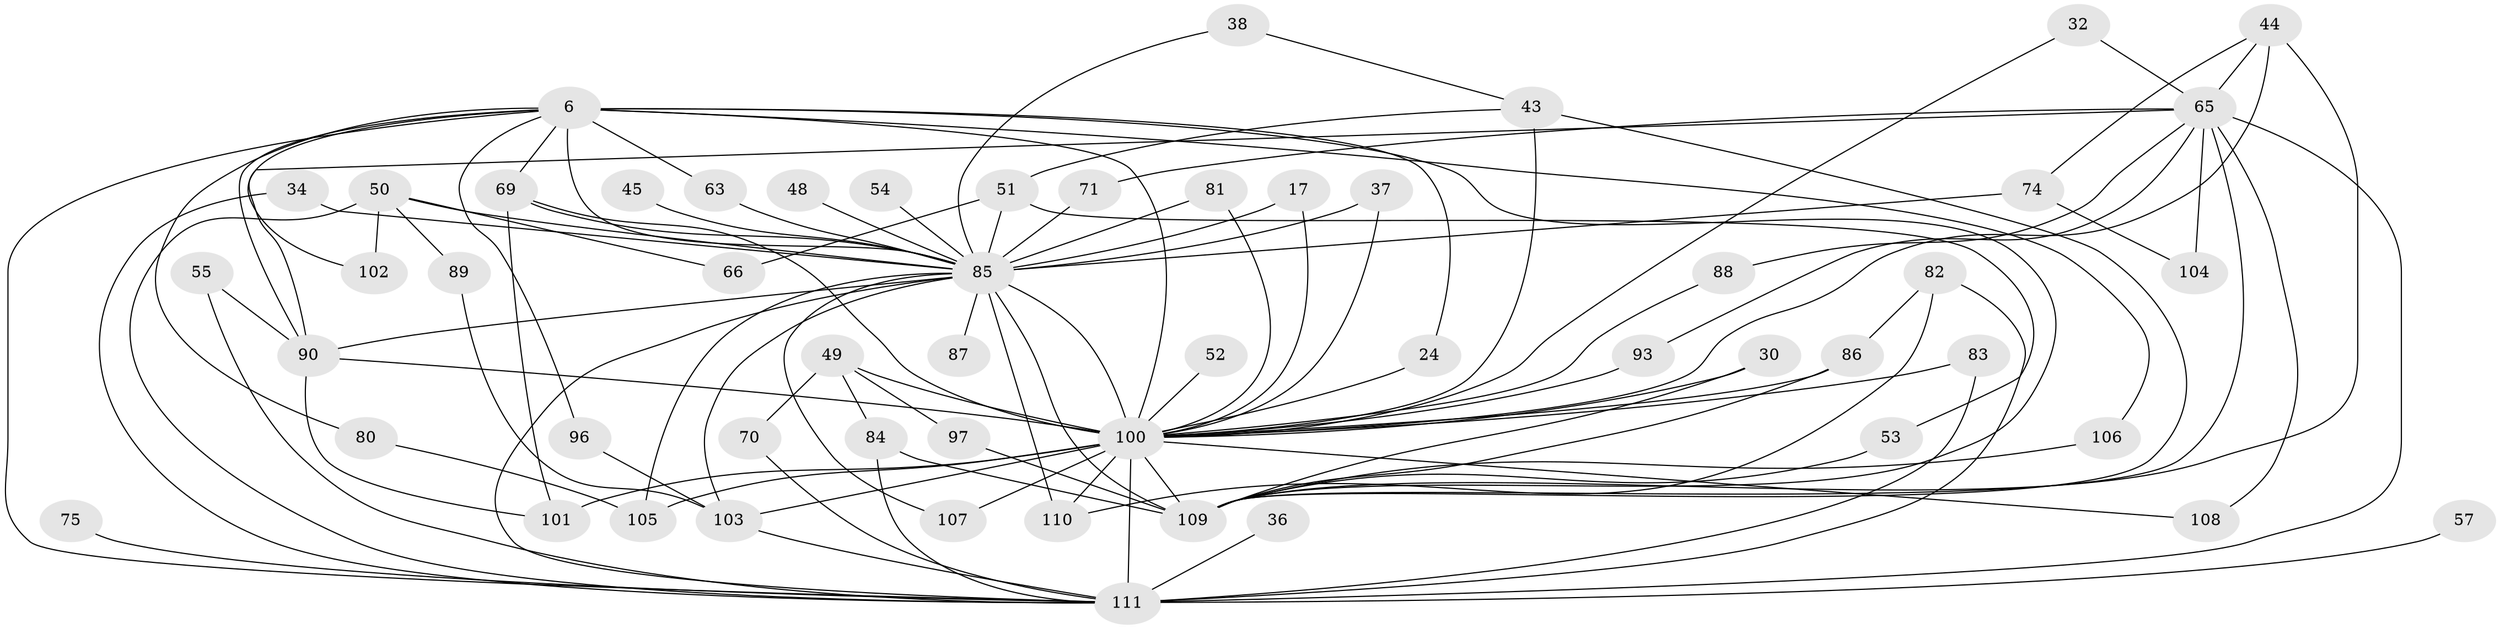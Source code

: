 // original degree distribution, {19: 0.009009009009009009, 21: 0.009009009009009009, 13: 0.009009009009009009, 18: 0.018018018018018018, 22: 0.009009009009009009, 14: 0.009009009009009009, 20: 0.009009009009009009, 32: 0.009009009009009009, 28: 0.009009009009009009, 4: 0.13513513513513514, 10: 0.009009009009009009, 5: 0.06306306306306306, 2: 0.5495495495495496, 3: 0.13513513513513514, 11: 0.009009009009009009, 6: 0.009009009009009009}
// Generated by graph-tools (version 1.1) at 2025/45/03/09/25 04:45:32]
// undirected, 55 vertices, 108 edges
graph export_dot {
graph [start="1"]
  node [color=gray90,style=filled];
  6 [super="+3"];
  17;
  24;
  30;
  32;
  34;
  36;
  37;
  38;
  43 [super="+33"];
  44 [super="+31"];
  45;
  48;
  49;
  50 [super="+15"];
  51;
  52;
  53;
  54;
  55;
  57;
  63;
  65 [super="+20"];
  66;
  69 [super="+29"];
  70;
  71;
  74 [super="+40+58"];
  75;
  80;
  81;
  82 [super="+78"];
  83 [super="+79+67"];
  84 [super="+68"];
  85 [super="+28+9"];
  86 [super="+59+35"];
  87;
  88;
  89;
  90 [super="+62+13"];
  93;
  96;
  97;
  100 [super="+92+10"];
  101 [super="+47"];
  102;
  103 [super="+94+73+76"];
  104;
  105 [super="+42"];
  106 [super="+95"];
  107;
  108;
  109 [super="+18+64+60+77+98"];
  110 [super="+91"];
  111 [super="+99+41"];
  6 -- 24;
  6 -- 63;
  6 -- 80;
  6 -- 96;
  6 -- 102;
  6 -- 106;
  6 -- 109;
  6 -- 85 [weight=4];
  6 -- 90;
  6 -- 100 [weight=8];
  6 -- 111 [weight=4];
  6 -- 69;
  17 -- 85;
  17 -- 100;
  24 -- 100;
  30 -- 109;
  30 -- 100;
  32 -- 65;
  32 -- 100;
  34 -- 85;
  34 -- 111;
  36 -- 111;
  37 -- 85;
  37 -- 100;
  38 -- 43;
  38 -- 85;
  43 -- 51;
  43 -- 109 [weight=2];
  43 -- 100 [weight=2];
  44 -- 65;
  44 -- 100;
  44 -- 74;
  44 -- 109;
  45 -- 85;
  48 -- 85;
  49 -- 70;
  49 -- 97;
  49 -- 84;
  49 -- 100 [weight=2];
  50 -- 102;
  50 -- 89;
  50 -- 66;
  50 -- 85 [weight=2];
  50 -- 111;
  51 -- 53;
  51 -- 66;
  51 -- 85;
  52 -- 100 [weight=2];
  53 -- 109;
  54 -- 85;
  55 -- 90;
  55 -- 111;
  57 -- 111 [weight=2];
  63 -- 85;
  65 -- 108;
  65 -- 71;
  65 -- 104;
  65 -- 88;
  65 -- 93;
  65 -- 109 [weight=2];
  65 -- 90;
  65 -- 111 [weight=2];
  69 -- 101;
  69 -- 100;
  69 -- 85;
  70 -- 111;
  71 -- 85;
  74 -- 104;
  74 -- 85 [weight=3];
  75 -- 111;
  80 -- 105;
  81 -- 85;
  81 -- 100;
  82 -- 110;
  82 -- 86;
  82 -- 111 [weight=2];
  83 -- 100 [weight=3];
  83 -- 111;
  84 -- 109;
  84 -- 111;
  85 -- 109 [weight=9];
  85 -- 87 [weight=2];
  85 -- 105 [weight=3];
  85 -- 107;
  85 -- 110 [weight=2];
  85 -- 90;
  85 -- 100 [weight=10];
  85 -- 103 [weight=3];
  85 -- 111 [weight=6];
  86 -- 109;
  86 -- 100 [weight=2];
  88 -- 100;
  89 -- 103;
  90 -- 101;
  90 -- 100 [weight=2];
  93 -- 100;
  96 -- 103;
  97 -- 109;
  100 -- 101 [weight=3];
  100 -- 105;
  100 -- 107;
  100 -- 108;
  100 -- 109 [weight=2];
  100 -- 110;
  100 -- 111 [weight=13];
  100 -- 103 [weight=2];
  103 -- 111 [weight=2];
  106 -- 109 [weight=2];
}
